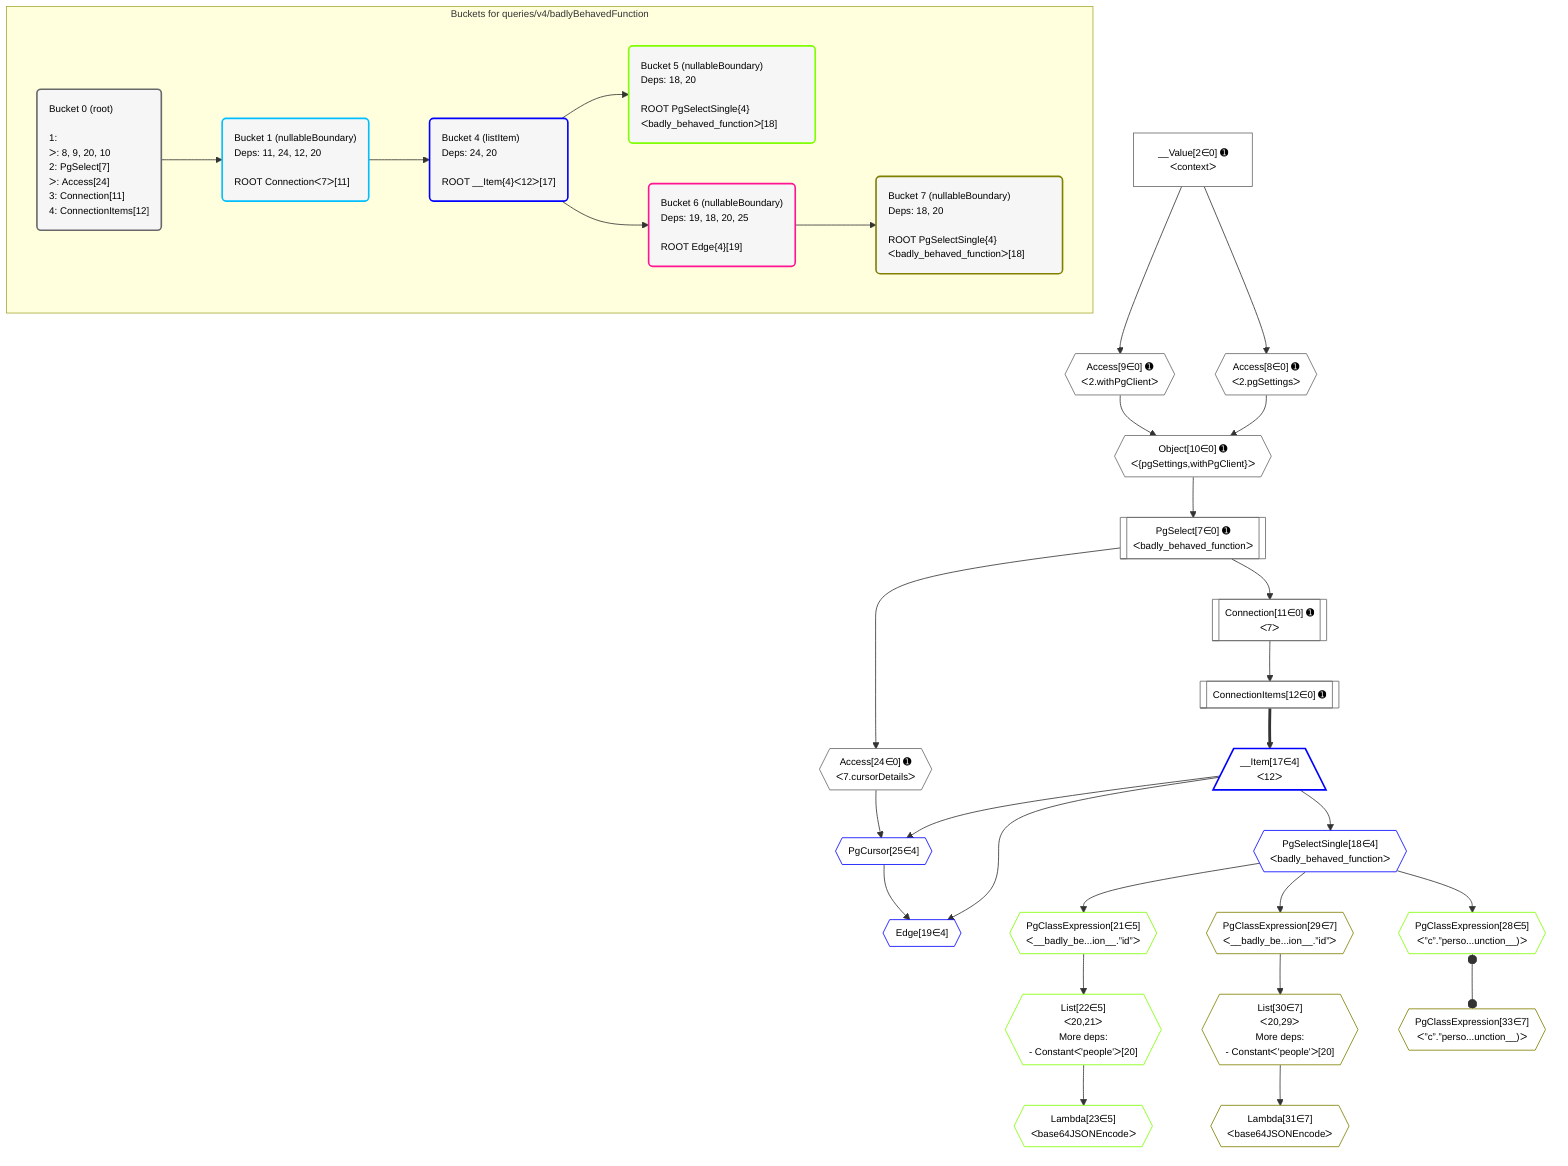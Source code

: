 %%{init: {'themeVariables': { 'fontSize': '12px'}}}%%
graph TD
    classDef path fill:#eee,stroke:#000,color:#000
    classDef plan fill:#fff,stroke-width:1px,color:#000
    classDef itemplan fill:#fff,stroke-width:2px,color:#000
    classDef unbatchedplan fill:#dff,stroke-width:1px,color:#000
    classDef sideeffectplan fill:#fcc,stroke-width:2px,color:#000
    classDef bucket fill:#f6f6f6,color:#000,stroke-width:2px,text-align:left

    subgraph "Buckets for queries/v4/badlyBehavedFunction"
    Bucket0("Bucket 0 (root)<br /><br />1: <br />ᐳ: 8, 9, 20, 10<br />2: PgSelect[7]<br />ᐳ: Access[24]<br />3: Connection[11]<br />4: ConnectionItems[12]"):::bucket
    Bucket1("Bucket 1 (nullableBoundary)<br />Deps: 11, 24, 12, 20<br /><br />ROOT Connectionᐸ7ᐳ[11]"):::bucket
    Bucket4("Bucket 4 (listItem)<br />Deps: 24, 20<br /><br />ROOT __Item{4}ᐸ12ᐳ[17]"):::bucket
    Bucket5("Bucket 5 (nullableBoundary)<br />Deps: 18, 20<br /><br />ROOT PgSelectSingle{4}ᐸbadly_behaved_functionᐳ[18]"):::bucket
    Bucket6("Bucket 6 (nullableBoundary)<br />Deps: 19, 18, 20, 25<br /><br />ROOT Edge{4}[19]"):::bucket
    Bucket7("Bucket 7 (nullableBoundary)<br />Deps: 18, 20<br /><br />ROOT PgSelectSingle{4}ᐸbadly_behaved_functionᐳ[18]"):::bucket
    end
    Bucket0 --> Bucket1
    Bucket1 --> Bucket4
    Bucket4 --> Bucket5 & Bucket6
    Bucket6 --> Bucket7

    %% plan dependencies
    Object10{{"Object[10∈0] ➊<br />ᐸ{pgSettings,withPgClient}ᐳ"}}:::plan
    Access8{{"Access[8∈0] ➊<br />ᐸ2.pgSettingsᐳ"}}:::plan
    Access9{{"Access[9∈0] ➊<br />ᐸ2.withPgClientᐳ"}}:::plan
    Access8 & Access9 --> Object10
    PgSelect7[["PgSelect[7∈0] ➊<br />ᐸbadly_behaved_functionᐳ"]]:::plan
    Object10 --> PgSelect7
    __Value2["__Value[2∈0] ➊<br />ᐸcontextᐳ"]:::plan
    __Value2 --> Access8
    __Value2 --> Access9
    Connection11[["Connection[11∈0] ➊<br />ᐸ7ᐳ"]]:::plan
    PgSelect7 --> Connection11
    ConnectionItems12[["ConnectionItems[12∈0] ➊"]]:::plan
    Connection11 --> ConnectionItems12
    Access24{{"Access[24∈0] ➊<br />ᐸ7.cursorDetailsᐳ"}}:::plan
    PgSelect7 --> Access24
    Edge19{{"Edge[19∈4]"}}:::plan
    __Item17[/"__Item[17∈4]<br />ᐸ12ᐳ"\]:::itemplan
    PgCursor25{{"PgCursor[25∈4]"}}:::plan
    __Item17 & PgCursor25 --> Edge19
    __Item17 & Access24 --> PgCursor25
    ConnectionItems12 ==> __Item17
    PgSelectSingle18{{"PgSelectSingle[18∈4]<br />ᐸbadly_behaved_functionᐳ"}}:::plan
    __Item17 --> PgSelectSingle18
    List22{{"List[22∈5]<br />ᐸ20,21ᐳ<br />More deps:<br />- Constantᐸ'people'ᐳ[20]"}}:::plan
    PgClassExpression21{{"PgClassExpression[21∈5]<br />ᐸ__badly_be...ion__.”id”ᐳ"}}:::plan
    PgClassExpression21 --> List22
    PgSelectSingle18 --> PgClassExpression21
    Lambda23{{"Lambda[23∈5]<br />ᐸbase64JSONEncodeᐳ"}}:::plan
    List22 --> Lambda23
    PgClassExpression28{{"PgClassExpression[28∈5]<br />ᐸ”c”.”perso...unction__)ᐳ"}}:::plan
    PgSelectSingle18 --> PgClassExpression28
    List30{{"List[30∈7]<br />ᐸ20,29ᐳ<br />More deps:<br />- Constantᐸ'people'ᐳ[20]"}}:::plan
    PgClassExpression29{{"PgClassExpression[29∈7]<br />ᐸ__badly_be...ion__.”id”ᐳ"}}:::plan
    PgClassExpression29 --> List30
    PgSelectSingle18 --> PgClassExpression29
    Lambda31{{"Lambda[31∈7]<br />ᐸbase64JSONEncodeᐳ"}}:::plan
    List30 --> Lambda31
    PgClassExpression33{{"PgClassExpression[33∈7]<br />ᐸ”c”.”perso...unction__)ᐳ"}}:::plan
    PgClassExpression28 o--o PgClassExpression33

    %% define steps
    classDef bucket0 stroke:#696969
    class Bucket0,__Value2,PgSelect7,Access8,Access9,Object10,Connection11,ConnectionItems12,Access24 bucket0
    classDef bucket1 stroke:#00bfff
    class Bucket1 bucket1
    classDef bucket4 stroke:#0000ff
    class Bucket4,__Item17,PgSelectSingle18,Edge19,PgCursor25 bucket4
    classDef bucket5 stroke:#7fff00
    class Bucket5,PgClassExpression21,List22,Lambda23,PgClassExpression28 bucket5
    classDef bucket6 stroke:#ff1493
    class Bucket6 bucket6
    classDef bucket7 stroke:#808000
    class Bucket7,PgClassExpression29,List30,Lambda31,PgClassExpression33 bucket7